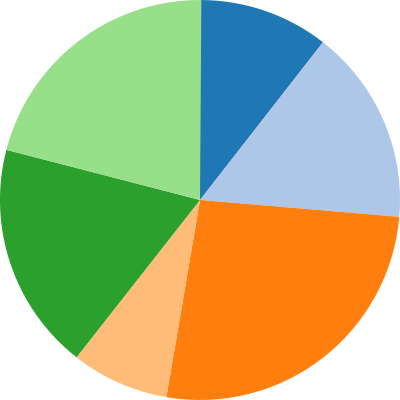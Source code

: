 {
    "$schema": "https://vega.github.io/schema/vega/v4.json",
    "width": 200,
    "height": 200,
    "autosize": "none",
    
    "signals": [
        {
            "name": "startAngle", "value": 0,
            "bind": {"input": "range", "min": 0, "max": 6.29, "step": 0.01}
        },
        {
            "name": "endAngle", "value": 6.29,
            "bind": {"input": "range", "min": 0, "max": 6.29, "step": 0.01}
        },
        {
            "name": "padAngle", "value": 0,
            "bind": {"input": "range", "min": 0, "max": 0.1}
        },
        {
            "name": "innerRadius", "value": 0,
            "bind": {"input": "range", "min": 0, "max": 90, "step": 1}
        },
        {
            "name": "cornerRadius", "value": 0,
            "bind": {"input": "range", "min": 0, "max": 10, "step": 0.5}
        },
        {
            "name": "sort", "value": false,
            "bind": {"input": "checkbox"}
        }
    ],
    
    "data": [
        {
            "name": "table",
            "values": [
                {"id": 1, "field": 4},
                {"id": 2, "field": 6},
                {"id": 3, "field": 10},
                {"id": 4, "field": 3},
                {"id": 5, "field": 7},
                {"id": 6, "field": 8}
            ],
            "transform": [
                {
                    "type": "pie",
                    "field": "field",
                    "startAngle": {"signal": "startAngle"},
                    "endAngle": {"signal": "endAngle"},
                    "sort": {"signal": "sort"}
                }
            ]
        }
    ],
    
    "scales": [
        {
            "name": "color",
            "type": "ordinal",
            "domain": {"data": "table", "field": "id"},
            "range": {"scheme": "category20"}
        }
    ],
    
    "marks": [
        {
            "type": "arc",
            "from": {"data": "table"},
            "encode": {
                "enter": {
                    "fill": {"scale": "color", "field": "id"},
                    "x": {"signal": "width / 2"},
                    "y": {"signal": "height / 2"}
                },
                "update": {
                    "startAngle": {"field": "startAngle"},
                    "endAngle": {"field": "endAngle"},
                    "padAngle": {"signal": "padAngle"},
                    "innerRadius": {"signal": "innerRadius"},
                    "outerRadius": {"signal": "width / 2"},
                    "cornerRadius": {"signal": "cornerRadius"}
                }
            }
        }
    ]
}
